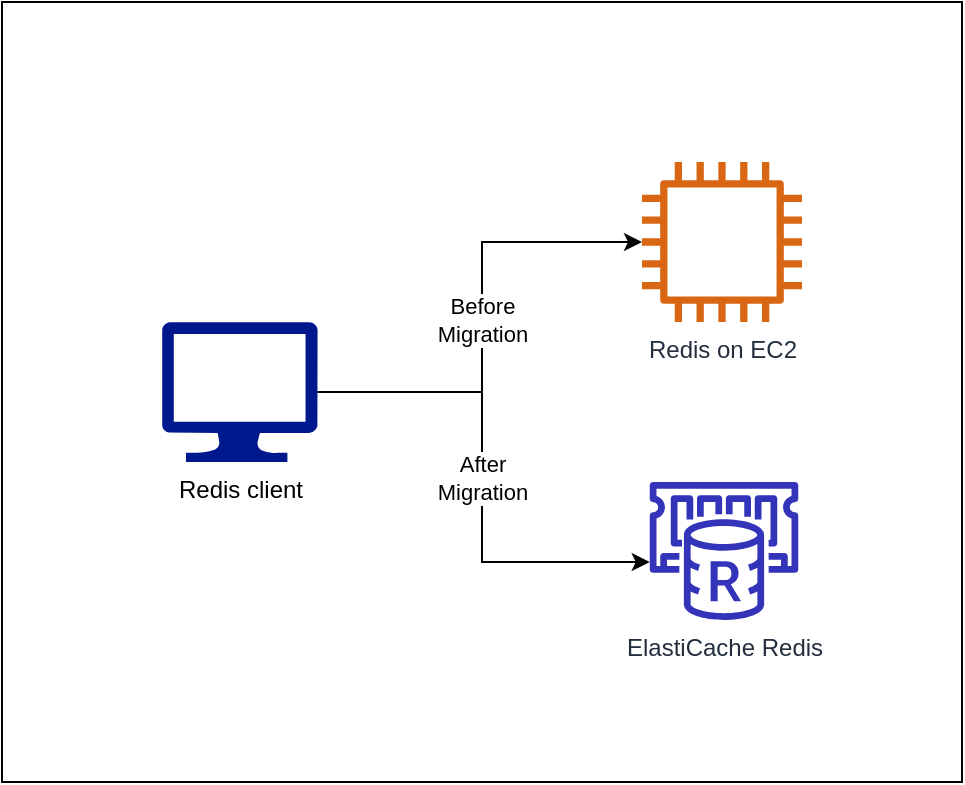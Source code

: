 <mxfile version="13.6.2" type="device"><diagram id="GOvbvuyoOVwVeAFvrV_F" name="Page-1"><mxGraphModel dx="946" dy="631" grid="1" gridSize="10" guides="1" tooltips="1" connect="1" arrows="1" fold="1" page="1" pageScale="1" pageWidth="2800" pageHeight="1200" math="0" shadow="0"><root><mxCell id="0"/><mxCell id="1" parent="0"/><mxCell id="F-feF8xUdLHpFRDkVl1_-6" value="" style="rounded=0;whiteSpace=wrap;html=1;fillColor=none;" vertex="1" parent="1"><mxGeometry x="80" y="160" width="480" height="390" as="geometry"/></mxCell><mxCell id="F-feF8xUdLHpFRDkVl1_-1" value="Redis on EC2" style="outlineConnect=0;fontColor=#232F3E;gradientColor=none;fillColor=#D86613;strokeColor=none;dashed=0;verticalLabelPosition=bottom;verticalAlign=top;align=center;html=1;fontSize=12;fontStyle=0;aspect=fixed;pointerEvents=1;shape=mxgraph.aws4.instance2;" vertex="1" parent="1"><mxGeometry x="400" y="240" width="80" height="80" as="geometry"/></mxCell><mxCell id="F-feF8xUdLHpFRDkVl1_-2" value="ElastiCache Redis" style="outlineConnect=0;fontColor=#232F3E;gradientColor=none;fillColor=#3334B9;strokeColor=none;dashed=0;verticalLabelPosition=bottom;verticalAlign=top;align=center;html=1;fontSize=12;fontStyle=0;aspect=fixed;pointerEvents=1;shape=mxgraph.aws4.elasticache_for_redis;" vertex="1" parent="1"><mxGeometry x="402" y="400" width="78" height="69" as="geometry"/></mxCell><mxCell id="F-feF8xUdLHpFRDkVl1_-4" value="Before&lt;br&gt;Migration" style="edgeStyle=orthogonalEdgeStyle;rounded=0;orthogonalLoop=1;jettySize=auto;html=1;" edge="1" parent="1" source="F-feF8xUdLHpFRDkVl1_-3" target="F-feF8xUdLHpFRDkVl1_-1"><mxGeometry relative="1" as="geometry"><Array as="points"><mxPoint x="320" y="355"/><mxPoint x="320" y="280"/></Array></mxGeometry></mxCell><mxCell id="F-feF8xUdLHpFRDkVl1_-5" value="After&lt;br&gt;Migration" style="edgeStyle=orthogonalEdgeStyle;rounded=0;orthogonalLoop=1;jettySize=auto;html=1;exitX=1;exitY=0.5;exitDx=0;exitDy=0;exitPerimeter=0;" edge="1" parent="1" source="F-feF8xUdLHpFRDkVl1_-3" target="F-feF8xUdLHpFRDkVl1_-2"><mxGeometry relative="1" as="geometry"><Array as="points"><mxPoint x="320" y="355"/><mxPoint x="320" y="440"/></Array></mxGeometry></mxCell><mxCell id="F-feF8xUdLHpFRDkVl1_-3" value="Redis client" style="aspect=fixed;pointerEvents=1;shadow=0;dashed=0;html=1;strokeColor=none;labelPosition=center;verticalLabelPosition=bottom;verticalAlign=top;align=center;fillColor=#00188D;shape=mxgraph.azure.computer" vertex="1" parent="1"><mxGeometry x="160" y="320" width="77.78" height="70" as="geometry"/></mxCell></root></mxGraphModel></diagram></mxfile>
